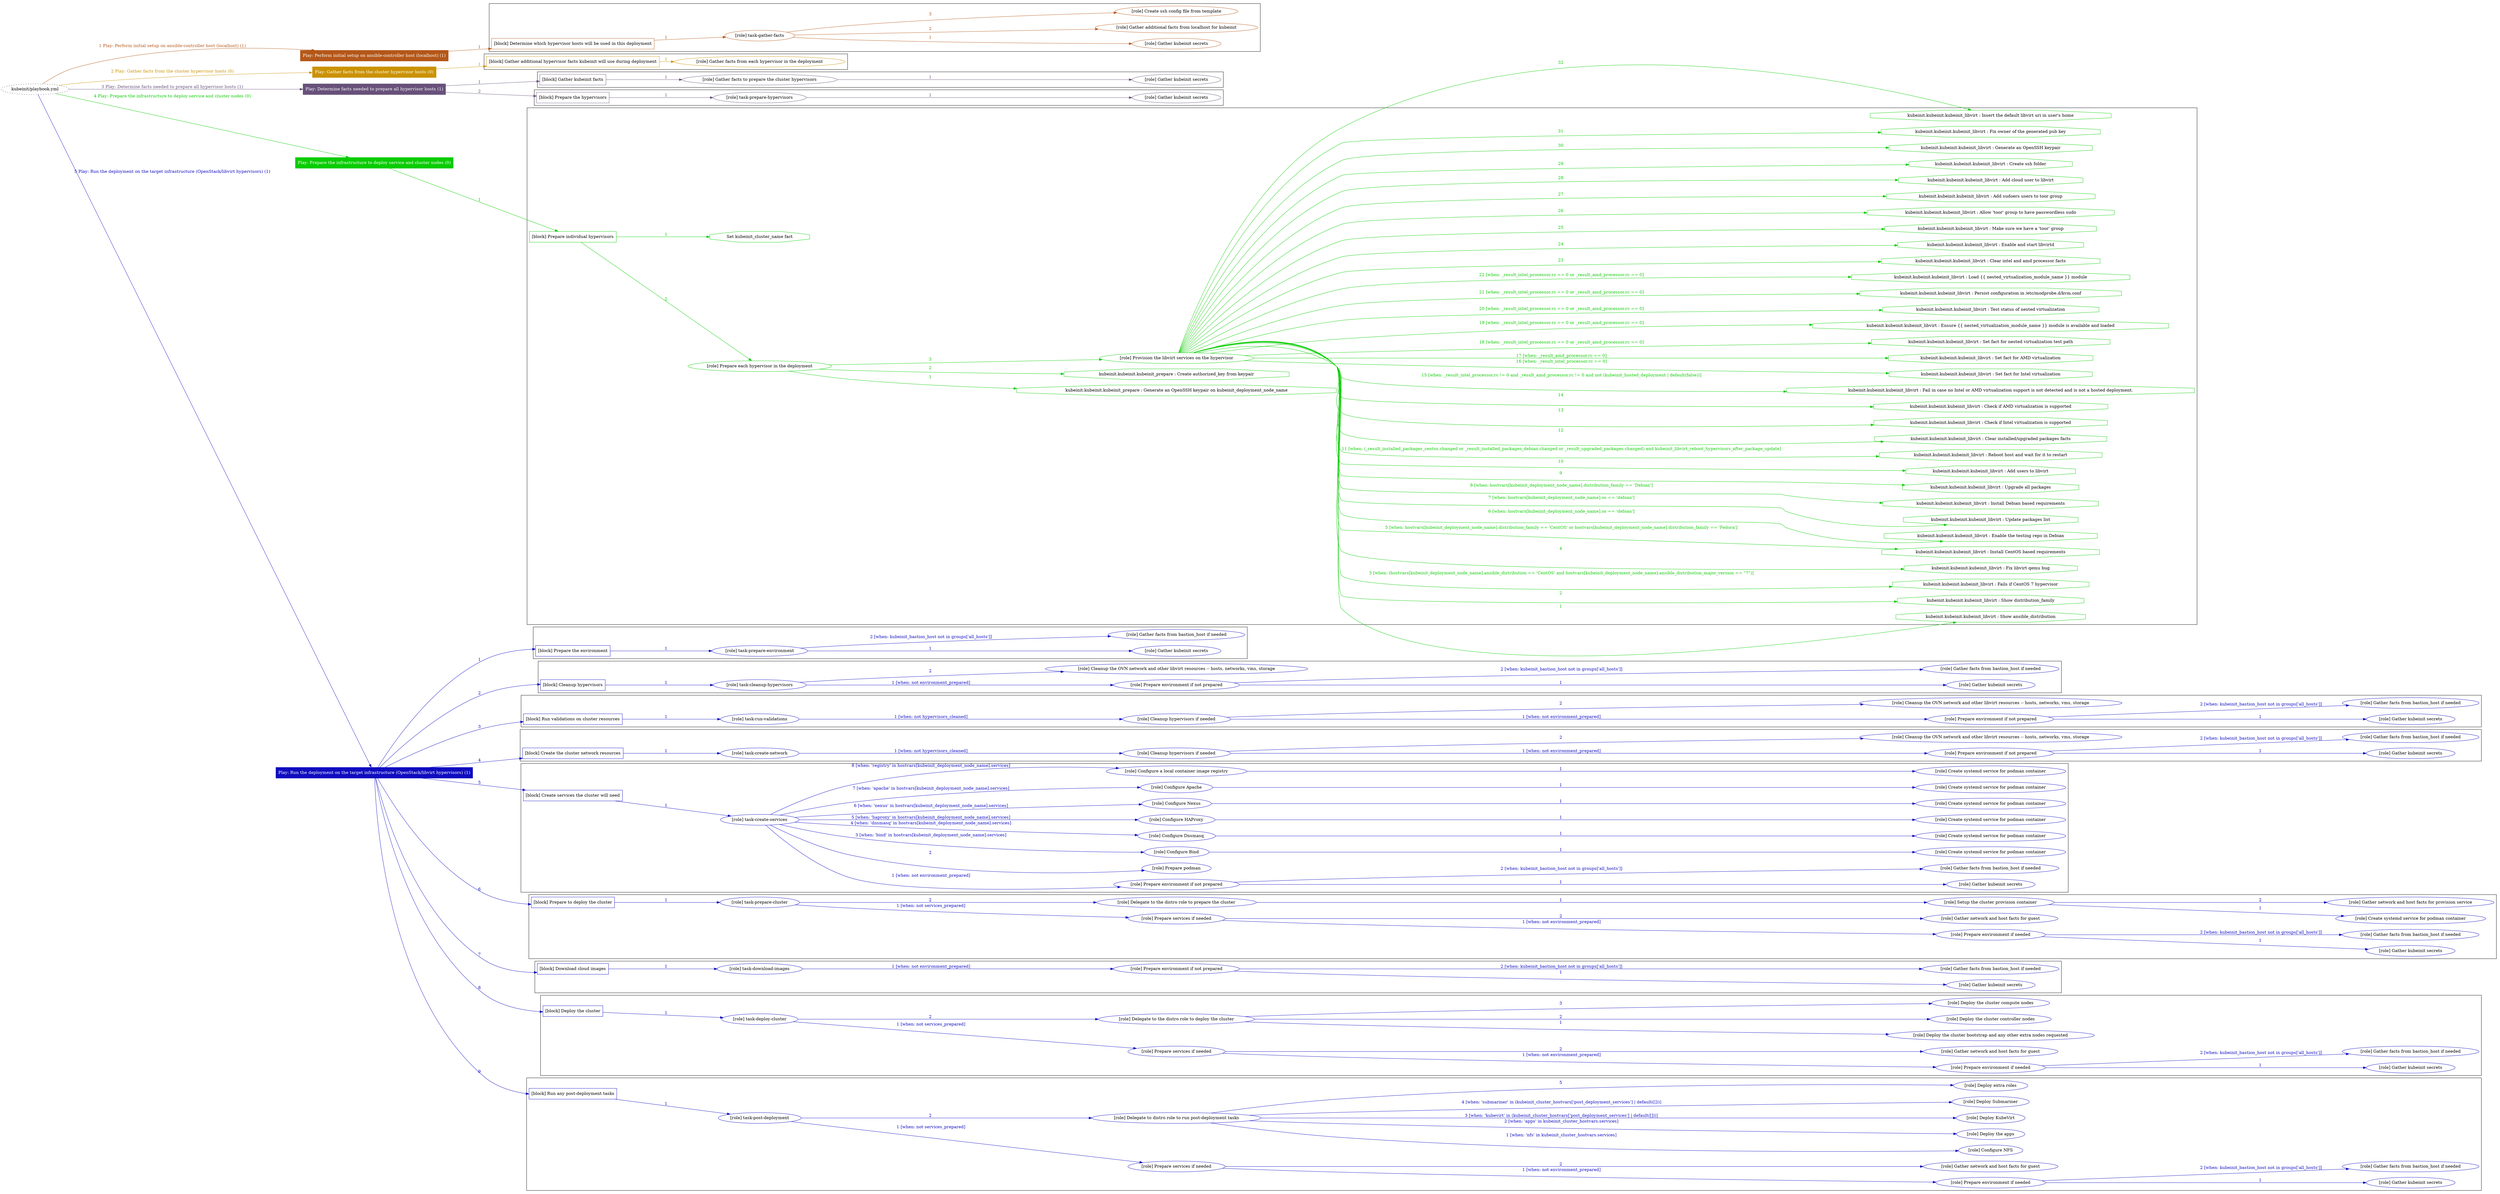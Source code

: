 digraph {
	graph [concentrate=true ordering=in rankdir=LR ratio=fill]
	edge [esep=5 sep=10]
	"kubeinit/playbook.yml" [URL="/home/runner/work/kubeinit/kubeinit/kubeinit/playbook.yml" id=playbook_41b18468 style=dotted]
	"kubeinit/playbook.yml" -> play_8eb1a478 [label="1 Play: Perform initial setup on ansible-controller host (localhost) (1)" color="#b45718" fontcolor="#b45718" id=edge_play_8eb1a478 labeltooltip="1 Play: Perform initial setup on ansible-controller host (localhost) (1)" tooltip="1 Play: Perform initial setup on ansible-controller host (localhost) (1)"]
	subgraph "Play: Perform initial setup on ansible-controller host (localhost) (1)" {
		play_8eb1a478 [label="Play: Perform initial setup on ansible-controller host (localhost) (1)" URL="/home/runner/work/kubeinit/kubeinit/kubeinit/playbook.yml" color="#b45718" fontcolor="#ffffff" id=play_8eb1a478 shape=box style=filled tooltip=localhost]
		play_8eb1a478 -> block_db685ead [label=1 color="#b45718" fontcolor="#b45718" id=edge_block_db685ead labeltooltip=1 tooltip=1]
		subgraph cluster_block_db685ead {
			block_db685ead [label="[block] Determine which hypervisor hosts will be used in this deployment" URL="/home/runner/work/kubeinit/kubeinit/kubeinit/playbook.yml" color="#b45718" id=block_db685ead labeltooltip="Determine which hypervisor hosts will be used in this deployment" shape=box tooltip="Determine which hypervisor hosts will be used in this deployment"]
			block_db685ead -> role_804cba4c [label="1 " color="#b45718" fontcolor="#b45718" id=edge_role_804cba4c labeltooltip="1 " tooltip="1 "]
			subgraph "task-gather-facts" {
				role_804cba4c [label="[role] task-gather-facts" URL="/home/runner/work/kubeinit/kubeinit/kubeinit/playbook.yml" color="#b45718" id=role_804cba4c tooltip="task-gather-facts"]
				role_804cba4c -> role_03862a2d [label="1 " color="#b45718" fontcolor="#b45718" id=edge_role_03862a2d labeltooltip="1 " tooltip="1 "]
				subgraph "Gather kubeinit secrets" {
					role_03862a2d [label="[role] Gather kubeinit secrets" URL="/home/runner/.ansible/collections/ansible_collections/kubeinit/kubeinit/roles/kubeinit_prepare/tasks/build_hypervisors_group.yml" color="#b45718" id=role_03862a2d tooltip="Gather kubeinit secrets"]
				}
				role_804cba4c -> role_fa98c03d [label="2 " color="#b45718" fontcolor="#b45718" id=edge_role_fa98c03d labeltooltip="2 " tooltip="2 "]
				subgraph "Gather additional facts from localhost for kubeinit" {
					role_fa98c03d [label="[role] Gather additional facts from localhost for kubeinit" URL="/home/runner/.ansible/collections/ansible_collections/kubeinit/kubeinit/roles/kubeinit_prepare/tasks/build_hypervisors_group.yml" color="#b45718" id=role_fa98c03d tooltip="Gather additional facts from localhost for kubeinit"]
				}
				role_804cba4c -> role_ea42cd71 [label="3 " color="#b45718" fontcolor="#b45718" id=edge_role_ea42cd71 labeltooltip="3 " tooltip="3 "]
				subgraph "Create ssh config file from template" {
					role_ea42cd71 [label="[role] Create ssh config file from template" URL="/home/runner/.ansible/collections/ansible_collections/kubeinit/kubeinit/roles/kubeinit_prepare/tasks/build_hypervisors_group.yml" color="#b45718" id=role_ea42cd71 tooltip="Create ssh config file from template"]
				}
			}
		}
	}
	"kubeinit/playbook.yml" -> play_4445d4b9 [label="2 Play: Gather facts from the cluster hypervisor hosts (0)" color="#ca9202" fontcolor="#ca9202" id=edge_play_4445d4b9 labeltooltip="2 Play: Gather facts from the cluster hypervisor hosts (0)" tooltip="2 Play: Gather facts from the cluster hypervisor hosts (0)"]
	subgraph "Play: Gather facts from the cluster hypervisor hosts (0)" {
		play_4445d4b9 [label="Play: Gather facts from the cluster hypervisor hosts (0)" URL="/home/runner/work/kubeinit/kubeinit/kubeinit/playbook.yml" color="#ca9202" fontcolor="#ffffff" id=play_4445d4b9 shape=box style=filled tooltip="Play: Gather facts from the cluster hypervisor hosts (0)"]
		play_4445d4b9 -> block_96f673e7 [label=1 color="#ca9202" fontcolor="#ca9202" id=edge_block_96f673e7 labeltooltip=1 tooltip=1]
		subgraph cluster_block_96f673e7 {
			block_96f673e7 [label="[block] Gather additional hypervisor facts kubeinit will use during deployment" URL="/home/runner/work/kubeinit/kubeinit/kubeinit/playbook.yml" color="#ca9202" id=block_96f673e7 labeltooltip="Gather additional hypervisor facts kubeinit will use during deployment" shape=box tooltip="Gather additional hypervisor facts kubeinit will use during deployment"]
			block_96f673e7 -> role_fb464fa1 [label="1 " color="#ca9202" fontcolor="#ca9202" id=edge_role_fb464fa1 labeltooltip="1 " tooltip="1 "]
			subgraph "Gather facts from each hypervisor in the deployment" {
				role_fb464fa1 [label="[role] Gather facts from each hypervisor in the deployment" URL="/home/runner/work/kubeinit/kubeinit/kubeinit/playbook.yml" color="#ca9202" id=role_fb464fa1 tooltip="Gather facts from each hypervisor in the deployment"]
			}
		}
	}
	"kubeinit/playbook.yml" -> play_d51ee08e [label="3 Play: Determine facts needed to prepare all hypervisor hosts (1)" color="#67517b" fontcolor="#67517b" id=edge_play_d51ee08e labeltooltip="3 Play: Determine facts needed to prepare all hypervisor hosts (1)" tooltip="3 Play: Determine facts needed to prepare all hypervisor hosts (1)"]
	subgraph "Play: Determine facts needed to prepare all hypervisor hosts (1)" {
		play_d51ee08e [label="Play: Determine facts needed to prepare all hypervisor hosts (1)" URL="/home/runner/work/kubeinit/kubeinit/kubeinit/playbook.yml" color="#67517b" fontcolor="#ffffff" id=play_d51ee08e shape=box style=filled tooltip=localhost]
		play_d51ee08e -> block_7f29d810 [label=1 color="#67517b" fontcolor="#67517b" id=edge_block_7f29d810 labeltooltip=1 tooltip=1]
		subgraph cluster_block_7f29d810 {
			block_7f29d810 [label="[block] Gather kubeinit facts" URL="/home/runner/work/kubeinit/kubeinit/kubeinit/playbook.yml" color="#67517b" id=block_7f29d810 labeltooltip="Gather kubeinit facts" shape=box tooltip="Gather kubeinit facts"]
			block_7f29d810 -> role_87f73865 [label="1 " color="#67517b" fontcolor="#67517b" id=edge_role_87f73865 labeltooltip="1 " tooltip="1 "]
			subgraph "Gather facts to prepare the cluster hypervisors" {
				role_87f73865 [label="[role] Gather facts to prepare the cluster hypervisors" URL="/home/runner/work/kubeinit/kubeinit/kubeinit/playbook.yml" color="#67517b" id=role_87f73865 tooltip="Gather facts to prepare the cluster hypervisors"]
				role_87f73865 -> role_16bc9517 [label="1 " color="#67517b" fontcolor="#67517b" id=edge_role_16bc9517 labeltooltip="1 " tooltip="1 "]
				subgraph "Gather kubeinit secrets" {
					role_16bc9517 [label="[role] Gather kubeinit secrets" URL="/home/runner/.ansible/collections/ansible_collections/kubeinit/kubeinit/roles/kubeinit_prepare/tasks/gather_kubeinit_facts.yml" color="#67517b" id=role_16bc9517 tooltip="Gather kubeinit secrets"]
				}
			}
		}
		play_d51ee08e -> block_f9f750c3 [label=2 color="#67517b" fontcolor="#67517b" id=edge_block_f9f750c3 labeltooltip=2 tooltip=2]
		subgraph cluster_block_f9f750c3 {
			block_f9f750c3 [label="[block] Prepare the hypervisors" URL="/home/runner/work/kubeinit/kubeinit/kubeinit/playbook.yml" color="#67517b" id=block_f9f750c3 labeltooltip="Prepare the hypervisors" shape=box tooltip="Prepare the hypervisors"]
			block_f9f750c3 -> role_f517b07c [label="1 " color="#67517b" fontcolor="#67517b" id=edge_role_f517b07c labeltooltip="1 " tooltip="1 "]
			subgraph "task-prepare-hypervisors" {
				role_f517b07c [label="[role] task-prepare-hypervisors" URL="/home/runner/work/kubeinit/kubeinit/kubeinit/playbook.yml" color="#67517b" id=role_f517b07c tooltip="task-prepare-hypervisors"]
				role_f517b07c -> role_061f8497 [label="1 " color="#67517b" fontcolor="#67517b" id=edge_role_061f8497 labeltooltip="1 " tooltip="1 "]
				subgraph "Gather kubeinit secrets" {
					role_061f8497 [label="[role] Gather kubeinit secrets" URL="/home/runner/.ansible/collections/ansible_collections/kubeinit/kubeinit/roles/kubeinit_prepare/tasks/gather_kubeinit_facts.yml" color="#67517b" id=role_061f8497 tooltip="Gather kubeinit secrets"]
				}
			}
		}
	}
	"kubeinit/playbook.yml" -> play_888769be [label="4 Play: Prepare the infrastructure to deploy service and cluster nodes (0)" color="#08cc00" fontcolor="#08cc00" id=edge_play_888769be labeltooltip="4 Play: Prepare the infrastructure to deploy service and cluster nodes (0)" tooltip="4 Play: Prepare the infrastructure to deploy service and cluster nodes (0)"]
	subgraph "Play: Prepare the infrastructure to deploy service and cluster nodes (0)" {
		play_888769be [label="Play: Prepare the infrastructure to deploy service and cluster nodes (0)" URL="/home/runner/work/kubeinit/kubeinit/kubeinit/playbook.yml" color="#08cc00" fontcolor="#ffffff" id=play_888769be shape=box style=filled tooltip="Play: Prepare the infrastructure to deploy service and cluster nodes (0)"]
		play_888769be -> block_b82f303b [label=1 color="#08cc00" fontcolor="#08cc00" id=edge_block_b82f303b labeltooltip=1 tooltip=1]
		subgraph cluster_block_b82f303b {
			block_b82f303b [label="[block] Prepare individual hypervisors" URL="/home/runner/work/kubeinit/kubeinit/kubeinit/playbook.yml" color="#08cc00" id=block_b82f303b labeltooltip="Prepare individual hypervisors" shape=box tooltip="Prepare individual hypervisors"]
			block_b82f303b -> role_59a3d890 [label="2 " color="#08cc00" fontcolor="#08cc00" id=edge_role_59a3d890 labeltooltip="2 " tooltip="2 "]
			subgraph "Prepare each hypervisor in the deployment" {
				role_59a3d890 [label="[role] Prepare each hypervisor in the deployment" URL="/home/runner/work/kubeinit/kubeinit/kubeinit/playbook.yml" color="#08cc00" id=role_59a3d890 tooltip="Prepare each hypervisor in the deployment"]
				task_f8cddb1a [label="kubeinit.kubeinit.kubeinit_prepare : Generate an OpenSSH keypair on kubeinit_deployment_node_name" URL="/home/runner/.ansible/collections/ansible_collections/kubeinit/kubeinit/roles/kubeinit_prepare/tasks/prepare_hypervisor.yml" color="#08cc00" id=task_f8cddb1a shape=octagon tooltip="kubeinit.kubeinit.kubeinit_prepare : Generate an OpenSSH keypair on kubeinit_deployment_node_name"]
				role_59a3d890 -> task_f8cddb1a [label="1 " color="#08cc00" fontcolor="#08cc00" id=edge_task_f8cddb1a labeltooltip="1 " tooltip="1 "]
				task_011dead3 [label="kubeinit.kubeinit.kubeinit_prepare : Create authorized_key from keypair" URL="/home/runner/.ansible/collections/ansible_collections/kubeinit/kubeinit/roles/kubeinit_prepare/tasks/prepare_hypervisor.yml" color="#08cc00" id=task_011dead3 shape=octagon tooltip="kubeinit.kubeinit.kubeinit_prepare : Create authorized_key from keypair"]
				role_59a3d890 -> task_011dead3 [label="2 " color="#08cc00" fontcolor="#08cc00" id=edge_task_011dead3 labeltooltip="2 " tooltip="2 "]
				role_59a3d890 -> role_c2ece664 [label="3 " color="#08cc00" fontcolor="#08cc00" id=edge_role_c2ece664 labeltooltip="3 " tooltip="3 "]
				subgraph "Provision the libvirt services on the hypervisor" {
					role_c2ece664 [label="[role] Provision the libvirt services on the hypervisor" URL="/home/runner/.ansible/collections/ansible_collections/kubeinit/kubeinit/roles/kubeinit_prepare/tasks/prepare_hypervisor.yml" color="#08cc00" id=role_c2ece664 tooltip="Provision the libvirt services on the hypervisor"]
					task_e04441c3 [label="kubeinit.kubeinit.kubeinit_libvirt : Show ansible_distribution" URL="/home/runner/.ansible/collections/ansible_collections/kubeinit/kubeinit/roles/kubeinit_libvirt/tasks/main.yml" color="#08cc00" id=task_e04441c3 shape=octagon tooltip="kubeinit.kubeinit.kubeinit_libvirt : Show ansible_distribution"]
					role_c2ece664 -> task_e04441c3 [label="1 " color="#08cc00" fontcolor="#08cc00" id=edge_task_e04441c3 labeltooltip="1 " tooltip="1 "]
					task_494c8a08 [label="kubeinit.kubeinit.kubeinit_libvirt : Show distribution_family" URL="/home/runner/.ansible/collections/ansible_collections/kubeinit/kubeinit/roles/kubeinit_libvirt/tasks/main.yml" color="#08cc00" id=task_494c8a08 shape=octagon tooltip="kubeinit.kubeinit.kubeinit_libvirt : Show distribution_family"]
					role_c2ece664 -> task_494c8a08 [label="2 " color="#08cc00" fontcolor="#08cc00" id=edge_task_494c8a08 labeltooltip="2 " tooltip="2 "]
					task_8ee627f4 [label="kubeinit.kubeinit.kubeinit_libvirt : Fails if CentOS 7 hypervisor" URL="/home/runner/.ansible/collections/ansible_collections/kubeinit/kubeinit/roles/kubeinit_libvirt/tasks/main.yml" color="#08cc00" id=task_8ee627f4 shape=octagon tooltip="kubeinit.kubeinit.kubeinit_libvirt : Fails if CentOS 7 hypervisor"]
					role_c2ece664 -> task_8ee627f4 [label="3 [when: (hostvars[kubeinit_deployment_node_name].ansible_distribution == 'CentOS' and hostvars[kubeinit_deployment_node_name].ansible_distribution_major_version == \"7\")]" color="#08cc00" fontcolor="#08cc00" id=edge_task_8ee627f4 labeltooltip="3 [when: (hostvars[kubeinit_deployment_node_name].ansible_distribution == 'CentOS' and hostvars[kubeinit_deployment_node_name].ansible_distribution_major_version == \"7\")]" tooltip="3 [when: (hostvars[kubeinit_deployment_node_name].ansible_distribution == 'CentOS' and hostvars[kubeinit_deployment_node_name].ansible_distribution_major_version == \"7\")]"]
					task_b2d72587 [label="kubeinit.kubeinit.kubeinit_libvirt : Fix libvirt qemu bug" URL="/home/runner/.ansible/collections/ansible_collections/kubeinit/kubeinit/roles/kubeinit_libvirt/tasks/main.yml" color="#08cc00" id=task_b2d72587 shape=octagon tooltip="kubeinit.kubeinit.kubeinit_libvirt : Fix libvirt qemu bug"]
					role_c2ece664 -> task_b2d72587 [label="4 " color="#08cc00" fontcolor="#08cc00" id=edge_task_b2d72587 labeltooltip="4 " tooltip="4 "]
					task_f61862cc [label="kubeinit.kubeinit.kubeinit_libvirt : Install CentOS based requirements" URL="/home/runner/.ansible/collections/ansible_collections/kubeinit/kubeinit/roles/kubeinit_libvirt/tasks/main.yml" color="#08cc00" id=task_f61862cc shape=octagon tooltip="kubeinit.kubeinit.kubeinit_libvirt : Install CentOS based requirements"]
					role_c2ece664 -> task_f61862cc [label="5 [when: hostvars[kubeinit_deployment_node_name].distribution_family == 'CentOS' or hostvars[kubeinit_deployment_node_name].distribution_family == 'Fedora']" color="#08cc00" fontcolor="#08cc00" id=edge_task_f61862cc labeltooltip="5 [when: hostvars[kubeinit_deployment_node_name].distribution_family == 'CentOS' or hostvars[kubeinit_deployment_node_name].distribution_family == 'Fedora']" tooltip="5 [when: hostvars[kubeinit_deployment_node_name].distribution_family == 'CentOS' or hostvars[kubeinit_deployment_node_name].distribution_family == 'Fedora']"]
					task_14450e8f [label="kubeinit.kubeinit.kubeinit_libvirt : Enable the testing repo in Debian" URL="/home/runner/.ansible/collections/ansible_collections/kubeinit/kubeinit/roles/kubeinit_libvirt/tasks/main.yml" color="#08cc00" id=task_14450e8f shape=octagon tooltip="kubeinit.kubeinit.kubeinit_libvirt : Enable the testing repo in Debian"]
					role_c2ece664 -> task_14450e8f [label="6 [when: hostvars[kubeinit_deployment_node_name].os == 'debian']" color="#08cc00" fontcolor="#08cc00" id=edge_task_14450e8f labeltooltip="6 [when: hostvars[kubeinit_deployment_node_name].os == 'debian']" tooltip="6 [when: hostvars[kubeinit_deployment_node_name].os == 'debian']"]
					task_1d6c8098 [label="kubeinit.kubeinit.kubeinit_libvirt : Update packages list" URL="/home/runner/.ansible/collections/ansible_collections/kubeinit/kubeinit/roles/kubeinit_libvirt/tasks/main.yml" color="#08cc00" id=task_1d6c8098 shape=octagon tooltip="kubeinit.kubeinit.kubeinit_libvirt : Update packages list"]
					role_c2ece664 -> task_1d6c8098 [label="7 [when: hostvars[kubeinit_deployment_node_name].os == 'debian']" color="#08cc00" fontcolor="#08cc00" id=edge_task_1d6c8098 labeltooltip="7 [when: hostvars[kubeinit_deployment_node_name].os == 'debian']" tooltip="7 [when: hostvars[kubeinit_deployment_node_name].os == 'debian']"]
					task_81695a38 [label="kubeinit.kubeinit.kubeinit_libvirt : Install Debian based requirements" URL="/home/runner/.ansible/collections/ansible_collections/kubeinit/kubeinit/roles/kubeinit_libvirt/tasks/main.yml" color="#08cc00" id=task_81695a38 shape=octagon tooltip="kubeinit.kubeinit.kubeinit_libvirt : Install Debian based requirements"]
					role_c2ece664 -> task_81695a38 [label="8 [when: hostvars[kubeinit_deployment_node_name].distribution_family == 'Debian']" color="#08cc00" fontcolor="#08cc00" id=edge_task_81695a38 labeltooltip="8 [when: hostvars[kubeinit_deployment_node_name].distribution_family == 'Debian']" tooltip="8 [when: hostvars[kubeinit_deployment_node_name].distribution_family == 'Debian']"]
					task_f4dc6327 [label="kubeinit.kubeinit.kubeinit_libvirt : Upgrade all packages" URL="/home/runner/.ansible/collections/ansible_collections/kubeinit/kubeinit/roles/kubeinit_libvirt/tasks/main.yml" color="#08cc00" id=task_f4dc6327 shape=octagon tooltip="kubeinit.kubeinit.kubeinit_libvirt : Upgrade all packages"]
					role_c2ece664 -> task_f4dc6327 [label="9 " color="#08cc00" fontcolor="#08cc00" id=edge_task_f4dc6327 labeltooltip="9 " tooltip="9 "]
					task_09380276 [label="kubeinit.kubeinit.kubeinit_libvirt : Add users to libvirt" URL="/home/runner/.ansible/collections/ansible_collections/kubeinit/kubeinit/roles/kubeinit_libvirt/tasks/main.yml" color="#08cc00" id=task_09380276 shape=octagon tooltip="kubeinit.kubeinit.kubeinit_libvirt : Add users to libvirt"]
					role_c2ece664 -> task_09380276 [label="10 " color="#08cc00" fontcolor="#08cc00" id=edge_task_09380276 labeltooltip="10 " tooltip="10 "]
					task_bbdaa5d1 [label="kubeinit.kubeinit.kubeinit_libvirt : Reboot host and wait for it to restart" URL="/home/runner/.ansible/collections/ansible_collections/kubeinit/kubeinit/roles/kubeinit_libvirt/tasks/main.yml" color="#08cc00" id=task_bbdaa5d1 shape=octagon tooltip="kubeinit.kubeinit.kubeinit_libvirt : Reboot host and wait for it to restart"]
					role_c2ece664 -> task_bbdaa5d1 [label="11 [when: (_result_installed_packages_centos.changed or _result_installed_packages_debian.changed or _result_upgraded_packages.changed) and kubeinit_libvirt_reboot_hypervisors_after_package_update]" color="#08cc00" fontcolor="#08cc00" id=edge_task_bbdaa5d1 labeltooltip="11 [when: (_result_installed_packages_centos.changed or _result_installed_packages_debian.changed or _result_upgraded_packages.changed) and kubeinit_libvirt_reboot_hypervisors_after_package_update]" tooltip="11 [when: (_result_installed_packages_centos.changed or _result_installed_packages_debian.changed or _result_upgraded_packages.changed) and kubeinit_libvirt_reboot_hypervisors_after_package_update]"]
					task_35dccaa1 [label="kubeinit.kubeinit.kubeinit_libvirt : Clear installed/upgraded packages facts" URL="/home/runner/.ansible/collections/ansible_collections/kubeinit/kubeinit/roles/kubeinit_libvirt/tasks/main.yml" color="#08cc00" id=task_35dccaa1 shape=octagon tooltip="kubeinit.kubeinit.kubeinit_libvirt : Clear installed/upgraded packages facts"]
					role_c2ece664 -> task_35dccaa1 [label="12 " color="#08cc00" fontcolor="#08cc00" id=edge_task_35dccaa1 labeltooltip="12 " tooltip="12 "]
					task_584a7aba [label="kubeinit.kubeinit.kubeinit_libvirt : Check if Intel virtualization is supported" URL="/home/runner/.ansible/collections/ansible_collections/kubeinit/kubeinit/roles/kubeinit_libvirt/tasks/main.yml" color="#08cc00" id=task_584a7aba shape=octagon tooltip="kubeinit.kubeinit.kubeinit_libvirt : Check if Intel virtualization is supported"]
					role_c2ece664 -> task_584a7aba [label="13 " color="#08cc00" fontcolor="#08cc00" id=edge_task_584a7aba labeltooltip="13 " tooltip="13 "]
					task_eb9ff754 [label="kubeinit.kubeinit.kubeinit_libvirt : Check if AMD virtualization is supported" URL="/home/runner/.ansible/collections/ansible_collections/kubeinit/kubeinit/roles/kubeinit_libvirt/tasks/main.yml" color="#08cc00" id=task_eb9ff754 shape=octagon tooltip="kubeinit.kubeinit.kubeinit_libvirt : Check if AMD virtualization is supported"]
					role_c2ece664 -> task_eb9ff754 [label="14 " color="#08cc00" fontcolor="#08cc00" id=edge_task_eb9ff754 labeltooltip="14 " tooltip="14 "]
					task_b41b89a1 [label="kubeinit.kubeinit.kubeinit_libvirt : Fail in case no Intel or AMD virtualization support is not detected and is not a hosted deployment." URL="/home/runner/.ansible/collections/ansible_collections/kubeinit/kubeinit/roles/kubeinit_libvirt/tasks/main.yml" color="#08cc00" id=task_b41b89a1 shape=octagon tooltip="kubeinit.kubeinit.kubeinit_libvirt : Fail in case no Intel or AMD virtualization support is not detected and is not a hosted deployment."]
					role_c2ece664 -> task_b41b89a1 [label="15 [when: _result_intel_processor.rc != 0 and _result_amd_processor.rc != 0 and not (kubeinit_hosted_deployment | default(false))]" color="#08cc00" fontcolor="#08cc00" id=edge_task_b41b89a1 labeltooltip="15 [when: _result_intel_processor.rc != 0 and _result_amd_processor.rc != 0 and not (kubeinit_hosted_deployment | default(false))]" tooltip="15 [when: _result_intel_processor.rc != 0 and _result_amd_processor.rc != 0 and not (kubeinit_hosted_deployment | default(false))]"]
					task_1b36cb7b [label="kubeinit.kubeinit.kubeinit_libvirt : Set fact for Intel virtualization" URL="/home/runner/.ansible/collections/ansible_collections/kubeinit/kubeinit/roles/kubeinit_libvirt/tasks/main.yml" color="#08cc00" id=task_1b36cb7b shape=octagon tooltip="kubeinit.kubeinit.kubeinit_libvirt : Set fact for Intel virtualization"]
					role_c2ece664 -> task_1b36cb7b [label="16 [when: _result_intel_processor.rc == 0]" color="#08cc00" fontcolor="#08cc00" id=edge_task_1b36cb7b labeltooltip="16 [when: _result_intel_processor.rc == 0]" tooltip="16 [when: _result_intel_processor.rc == 0]"]
					task_92c8d700 [label="kubeinit.kubeinit.kubeinit_libvirt : Set fact for AMD virtualization" URL="/home/runner/.ansible/collections/ansible_collections/kubeinit/kubeinit/roles/kubeinit_libvirt/tasks/main.yml" color="#08cc00" id=task_92c8d700 shape=octagon tooltip="kubeinit.kubeinit.kubeinit_libvirt : Set fact for AMD virtualization"]
					role_c2ece664 -> task_92c8d700 [label="17 [when: _result_amd_processor.rc == 0]" color="#08cc00" fontcolor="#08cc00" id=edge_task_92c8d700 labeltooltip="17 [when: _result_amd_processor.rc == 0]" tooltip="17 [when: _result_amd_processor.rc == 0]"]
					task_cd169c42 [label="kubeinit.kubeinit.kubeinit_libvirt : Set fact for nested virtualization test path" URL="/home/runner/.ansible/collections/ansible_collections/kubeinit/kubeinit/roles/kubeinit_libvirt/tasks/main.yml" color="#08cc00" id=task_cd169c42 shape=octagon tooltip="kubeinit.kubeinit.kubeinit_libvirt : Set fact for nested virtualization test path"]
					role_c2ece664 -> task_cd169c42 [label="18 [when: _result_intel_processor.rc == 0 or _result_amd_processor.rc == 0]" color="#08cc00" fontcolor="#08cc00" id=edge_task_cd169c42 labeltooltip="18 [when: _result_intel_processor.rc == 0 or _result_amd_processor.rc == 0]" tooltip="18 [when: _result_intel_processor.rc == 0 or _result_amd_processor.rc == 0]"]
					task_bbf52e10 [label="kubeinit.kubeinit.kubeinit_libvirt : Ensure {{ nested_virtualization_module_name }} module is available and loaded" URL="/home/runner/.ansible/collections/ansible_collections/kubeinit/kubeinit/roles/kubeinit_libvirt/tasks/main.yml" color="#08cc00" id=task_bbf52e10 shape=octagon tooltip="kubeinit.kubeinit.kubeinit_libvirt : Ensure {{ nested_virtualization_module_name }} module is available and loaded"]
					role_c2ece664 -> task_bbf52e10 [label="19 [when: _result_intel_processor.rc == 0 or _result_amd_processor.rc == 0]" color="#08cc00" fontcolor="#08cc00" id=edge_task_bbf52e10 labeltooltip="19 [when: _result_intel_processor.rc == 0 or _result_amd_processor.rc == 0]" tooltip="19 [when: _result_intel_processor.rc == 0 or _result_amd_processor.rc == 0]"]
					task_82724c8d [label="kubeinit.kubeinit.kubeinit_libvirt : Test status of nested virtualization" URL="/home/runner/.ansible/collections/ansible_collections/kubeinit/kubeinit/roles/kubeinit_libvirt/tasks/main.yml" color="#08cc00" id=task_82724c8d shape=octagon tooltip="kubeinit.kubeinit.kubeinit_libvirt : Test status of nested virtualization"]
					role_c2ece664 -> task_82724c8d [label="20 [when: _result_intel_processor.rc == 0 or _result_amd_processor.rc == 0]" color="#08cc00" fontcolor="#08cc00" id=edge_task_82724c8d labeltooltip="20 [when: _result_intel_processor.rc == 0 or _result_amd_processor.rc == 0]" tooltip="20 [when: _result_intel_processor.rc == 0 or _result_amd_processor.rc == 0]"]
					task_fa247165 [label="kubeinit.kubeinit.kubeinit_libvirt : Persist configuration in /etc/modprobe.d/kvm.conf" URL="/home/runner/.ansible/collections/ansible_collections/kubeinit/kubeinit/roles/kubeinit_libvirt/tasks/main.yml" color="#08cc00" id=task_fa247165 shape=octagon tooltip="kubeinit.kubeinit.kubeinit_libvirt : Persist configuration in /etc/modprobe.d/kvm.conf"]
					role_c2ece664 -> task_fa247165 [label="21 [when: _result_intel_processor.rc == 0 or _result_amd_processor.rc == 0]" color="#08cc00" fontcolor="#08cc00" id=edge_task_fa247165 labeltooltip="21 [when: _result_intel_processor.rc == 0 or _result_amd_processor.rc == 0]" tooltip="21 [when: _result_intel_processor.rc == 0 or _result_amd_processor.rc == 0]"]
					task_893ba243 [label="kubeinit.kubeinit.kubeinit_libvirt : Load {{ nested_virtualization_module_name }} module" URL="/home/runner/.ansible/collections/ansible_collections/kubeinit/kubeinit/roles/kubeinit_libvirt/tasks/main.yml" color="#08cc00" id=task_893ba243 shape=octagon tooltip="kubeinit.kubeinit.kubeinit_libvirt : Load {{ nested_virtualization_module_name }} module"]
					role_c2ece664 -> task_893ba243 [label="22 [when: _result_intel_processor.rc == 0 or _result_amd_processor.rc == 0]" color="#08cc00" fontcolor="#08cc00" id=edge_task_893ba243 labeltooltip="22 [when: _result_intel_processor.rc == 0 or _result_amd_processor.rc == 0]" tooltip="22 [when: _result_intel_processor.rc == 0 or _result_amd_processor.rc == 0]"]
					task_e08730c8 [label="kubeinit.kubeinit.kubeinit_libvirt : Clear intel and amd processor facts" URL="/home/runner/.ansible/collections/ansible_collections/kubeinit/kubeinit/roles/kubeinit_libvirt/tasks/main.yml" color="#08cc00" id=task_e08730c8 shape=octagon tooltip="kubeinit.kubeinit.kubeinit_libvirt : Clear intel and amd processor facts"]
					role_c2ece664 -> task_e08730c8 [label="23 " color="#08cc00" fontcolor="#08cc00" id=edge_task_e08730c8 labeltooltip="23 " tooltip="23 "]
					task_dda3d3d5 [label="kubeinit.kubeinit.kubeinit_libvirt : Enable and start libvirtd" URL="/home/runner/.ansible/collections/ansible_collections/kubeinit/kubeinit/roles/kubeinit_libvirt/tasks/main.yml" color="#08cc00" id=task_dda3d3d5 shape=octagon tooltip="kubeinit.kubeinit.kubeinit_libvirt : Enable and start libvirtd"]
					role_c2ece664 -> task_dda3d3d5 [label="24 " color="#08cc00" fontcolor="#08cc00" id=edge_task_dda3d3d5 labeltooltip="24 " tooltip="24 "]
					task_94534e52 [label="kubeinit.kubeinit.kubeinit_libvirt : Make sure we have a 'toor' group" URL="/home/runner/.ansible/collections/ansible_collections/kubeinit/kubeinit/roles/kubeinit_libvirt/tasks/60_create_cloud_user.yml" color="#08cc00" id=task_94534e52 shape=octagon tooltip="kubeinit.kubeinit.kubeinit_libvirt : Make sure we have a 'toor' group"]
					role_c2ece664 -> task_94534e52 [label="25 " color="#08cc00" fontcolor="#08cc00" id=edge_task_94534e52 labeltooltip="25 " tooltip="25 "]
					task_216f44db [label="kubeinit.kubeinit.kubeinit_libvirt : Allow 'toor' group to have passwordless sudo" URL="/home/runner/.ansible/collections/ansible_collections/kubeinit/kubeinit/roles/kubeinit_libvirt/tasks/60_create_cloud_user.yml" color="#08cc00" id=task_216f44db shape=octagon tooltip="kubeinit.kubeinit.kubeinit_libvirt : Allow 'toor' group to have passwordless sudo"]
					role_c2ece664 -> task_216f44db [label="26 " color="#08cc00" fontcolor="#08cc00" id=edge_task_216f44db labeltooltip="26 " tooltip="26 "]
					task_18c7c65a [label="kubeinit.kubeinit.kubeinit_libvirt : Add sudoers users to toor group" URL="/home/runner/.ansible/collections/ansible_collections/kubeinit/kubeinit/roles/kubeinit_libvirt/tasks/60_create_cloud_user.yml" color="#08cc00" id=task_18c7c65a shape=octagon tooltip="kubeinit.kubeinit.kubeinit_libvirt : Add sudoers users to toor group"]
					role_c2ece664 -> task_18c7c65a [label="27 " color="#08cc00" fontcolor="#08cc00" id=edge_task_18c7c65a labeltooltip="27 " tooltip="27 "]
					task_09fb51bd [label="kubeinit.kubeinit.kubeinit_libvirt : Add cloud user to libvirt" URL="/home/runner/.ansible/collections/ansible_collections/kubeinit/kubeinit/roles/kubeinit_libvirt/tasks/60_create_cloud_user.yml" color="#08cc00" id=task_09fb51bd shape=octagon tooltip="kubeinit.kubeinit.kubeinit_libvirt : Add cloud user to libvirt"]
					role_c2ece664 -> task_09fb51bd [label="28 " color="#08cc00" fontcolor="#08cc00" id=edge_task_09fb51bd labeltooltip="28 " tooltip="28 "]
					task_9690729f [label="kubeinit.kubeinit.kubeinit_libvirt : Create ssh folder" URL="/home/runner/.ansible/collections/ansible_collections/kubeinit/kubeinit/roles/kubeinit_libvirt/tasks/60_create_cloud_user.yml" color="#08cc00" id=task_9690729f shape=octagon tooltip="kubeinit.kubeinit.kubeinit_libvirt : Create ssh folder"]
					role_c2ece664 -> task_9690729f [label="29 " color="#08cc00" fontcolor="#08cc00" id=edge_task_9690729f labeltooltip="29 " tooltip="29 "]
					task_c12f2d31 [label="kubeinit.kubeinit.kubeinit_libvirt : Generate an OpenSSH keypair" URL="/home/runner/.ansible/collections/ansible_collections/kubeinit/kubeinit/roles/kubeinit_libvirt/tasks/60_create_cloud_user.yml" color="#08cc00" id=task_c12f2d31 shape=octagon tooltip="kubeinit.kubeinit.kubeinit_libvirt : Generate an OpenSSH keypair"]
					role_c2ece664 -> task_c12f2d31 [label="30 " color="#08cc00" fontcolor="#08cc00" id=edge_task_c12f2d31 labeltooltip="30 " tooltip="30 "]
					task_75d110bc [label="kubeinit.kubeinit.kubeinit_libvirt : Fix owner of the generated pub key" URL="/home/runner/.ansible/collections/ansible_collections/kubeinit/kubeinit/roles/kubeinit_libvirt/tasks/60_create_cloud_user.yml" color="#08cc00" id=task_75d110bc shape=octagon tooltip="kubeinit.kubeinit.kubeinit_libvirt : Fix owner of the generated pub key"]
					role_c2ece664 -> task_75d110bc [label="31 " color="#08cc00" fontcolor="#08cc00" id=edge_task_75d110bc labeltooltip="31 " tooltip="31 "]
					task_1755bbf8 [label="kubeinit.kubeinit.kubeinit_libvirt : Insert the default libvirt uri in user's home" URL="/home/runner/.ansible/collections/ansible_collections/kubeinit/kubeinit/roles/kubeinit_libvirt/tasks/60_create_cloud_user.yml" color="#08cc00" id=task_1755bbf8 shape=octagon tooltip="kubeinit.kubeinit.kubeinit_libvirt : Insert the default libvirt uri in user's home"]
					role_c2ece664 -> task_1755bbf8 [label="32 " color="#08cc00" fontcolor="#08cc00" id=edge_task_1755bbf8 labeltooltip="32 " tooltip="32 "]
				}
			}
			task_877b0649 [label="Set kubeinit_cluster_name fact" URL="/home/runner/work/kubeinit/kubeinit/kubeinit/playbook.yml" color="#08cc00" id=task_877b0649 shape=octagon tooltip="Set kubeinit_cluster_name fact"]
			block_b82f303b -> task_877b0649 [label="1 " color="#08cc00" fontcolor="#08cc00" id=edge_task_877b0649 labeltooltip="1 " tooltip="1 "]
		}
	}
	"kubeinit/playbook.yml" -> play_6b7fac63 [label="5 Play: Run the deployment on the target infrastructure (OpenStack/libvirt hypervisors) (1)" color="#0f0cc0" fontcolor="#0f0cc0" id=edge_play_6b7fac63 labeltooltip="5 Play: Run the deployment on the target infrastructure (OpenStack/libvirt hypervisors) (1)" tooltip="5 Play: Run the deployment on the target infrastructure (OpenStack/libvirt hypervisors) (1)"]
	subgraph "Play: Run the deployment on the target infrastructure (OpenStack/libvirt hypervisors) (1)" {
		play_6b7fac63 [label="Play: Run the deployment on the target infrastructure (OpenStack/libvirt hypervisors) (1)" URL="/home/runner/work/kubeinit/kubeinit/kubeinit/playbook.yml" color="#0f0cc0" fontcolor="#ffffff" id=play_6b7fac63 shape=box style=filled tooltip=localhost]
		play_6b7fac63 -> block_a78d4d7f [label=1 color="#0f0cc0" fontcolor="#0f0cc0" id=edge_block_a78d4d7f labeltooltip=1 tooltip=1]
		subgraph cluster_block_a78d4d7f {
			block_a78d4d7f [label="[block] Prepare the environment" URL="/home/runner/work/kubeinit/kubeinit/kubeinit/playbook.yml" color="#0f0cc0" id=block_a78d4d7f labeltooltip="Prepare the environment" shape=box tooltip="Prepare the environment"]
			block_a78d4d7f -> role_c7515b81 [label="1 " color="#0f0cc0" fontcolor="#0f0cc0" id=edge_role_c7515b81 labeltooltip="1 " tooltip="1 "]
			subgraph "task-prepare-environment" {
				role_c7515b81 [label="[role] task-prepare-environment" URL="/home/runner/work/kubeinit/kubeinit/kubeinit/playbook.yml" color="#0f0cc0" id=role_c7515b81 tooltip="task-prepare-environment"]
				role_c7515b81 -> role_de3d967d [label="1 " color="#0f0cc0" fontcolor="#0f0cc0" id=edge_role_de3d967d labeltooltip="1 " tooltip="1 "]
				subgraph "Gather kubeinit secrets" {
					role_de3d967d [label="[role] Gather kubeinit secrets" URL="/home/runner/.ansible/collections/ansible_collections/kubeinit/kubeinit/roles/kubeinit_prepare/tasks/gather_kubeinit_facts.yml" color="#0f0cc0" id=role_de3d967d tooltip="Gather kubeinit secrets"]
				}
				role_c7515b81 -> role_c1f61208 [label="2 [when: kubeinit_bastion_host not in groups['all_hosts']]" color="#0f0cc0" fontcolor="#0f0cc0" id=edge_role_c1f61208 labeltooltip="2 [when: kubeinit_bastion_host not in groups['all_hosts']]" tooltip="2 [when: kubeinit_bastion_host not in groups['all_hosts']]"]
				subgraph "Gather facts from bastion_host if needed" {
					role_c1f61208 [label="[role] Gather facts from bastion_host if needed" URL="/home/runner/.ansible/collections/ansible_collections/kubeinit/kubeinit/roles/kubeinit_prepare/tasks/main.yml" color="#0f0cc0" id=role_c1f61208 tooltip="Gather facts from bastion_host if needed"]
				}
			}
		}
		play_6b7fac63 -> block_1158be75 [label=2 color="#0f0cc0" fontcolor="#0f0cc0" id=edge_block_1158be75 labeltooltip=2 tooltip=2]
		subgraph cluster_block_1158be75 {
			block_1158be75 [label="[block] Cleanup hypervisors" URL="/home/runner/work/kubeinit/kubeinit/kubeinit/playbook.yml" color="#0f0cc0" id=block_1158be75 labeltooltip="Cleanup hypervisors" shape=box tooltip="Cleanup hypervisors"]
			block_1158be75 -> role_6b078618 [label="1 " color="#0f0cc0" fontcolor="#0f0cc0" id=edge_role_6b078618 labeltooltip="1 " tooltip="1 "]
			subgraph "task-cleanup-hypervisors" {
				role_6b078618 [label="[role] task-cleanup-hypervisors" URL="/home/runner/work/kubeinit/kubeinit/kubeinit/playbook.yml" color="#0f0cc0" id=role_6b078618 tooltip="task-cleanup-hypervisors"]
				role_6b078618 -> role_6ec3c454 [label="1 [when: not environment_prepared]" color="#0f0cc0" fontcolor="#0f0cc0" id=edge_role_6ec3c454 labeltooltip="1 [when: not environment_prepared]" tooltip="1 [when: not environment_prepared]"]
				subgraph "Prepare environment if not prepared" {
					role_6ec3c454 [label="[role] Prepare environment if not prepared" URL="/home/runner/.ansible/collections/ansible_collections/kubeinit/kubeinit/roles/kubeinit_libvirt/tasks/cleanup_hypervisors.yml" color="#0f0cc0" id=role_6ec3c454 tooltip="Prepare environment if not prepared"]
					role_6ec3c454 -> role_d9d04b49 [label="1 " color="#0f0cc0" fontcolor="#0f0cc0" id=edge_role_d9d04b49 labeltooltip="1 " tooltip="1 "]
					subgraph "Gather kubeinit secrets" {
						role_d9d04b49 [label="[role] Gather kubeinit secrets" URL="/home/runner/.ansible/collections/ansible_collections/kubeinit/kubeinit/roles/kubeinit_prepare/tasks/gather_kubeinit_facts.yml" color="#0f0cc0" id=role_d9d04b49 tooltip="Gather kubeinit secrets"]
					}
					role_6ec3c454 -> role_eb46cf42 [label="2 [when: kubeinit_bastion_host not in groups['all_hosts']]" color="#0f0cc0" fontcolor="#0f0cc0" id=edge_role_eb46cf42 labeltooltip="2 [when: kubeinit_bastion_host not in groups['all_hosts']]" tooltip="2 [when: kubeinit_bastion_host not in groups['all_hosts']]"]
					subgraph "Gather facts from bastion_host if needed" {
						role_eb46cf42 [label="[role] Gather facts from bastion_host if needed" URL="/home/runner/.ansible/collections/ansible_collections/kubeinit/kubeinit/roles/kubeinit_prepare/tasks/main.yml" color="#0f0cc0" id=role_eb46cf42 tooltip="Gather facts from bastion_host if needed"]
					}
				}
				role_6b078618 -> role_132ccfda [label="2 " color="#0f0cc0" fontcolor="#0f0cc0" id=edge_role_132ccfda labeltooltip="2 " tooltip="2 "]
				subgraph "Cleanup the OVN network and other libvirt resources -- hosts, networks, vms, storage" {
					role_132ccfda [label="[role] Cleanup the OVN network and other libvirt resources -- hosts, networks, vms, storage" URL="/home/runner/.ansible/collections/ansible_collections/kubeinit/kubeinit/roles/kubeinit_libvirt/tasks/cleanup_hypervisors.yml" color="#0f0cc0" id=role_132ccfda tooltip="Cleanup the OVN network and other libvirt resources -- hosts, networks, vms, storage"]
				}
			}
		}
		play_6b7fac63 -> block_ca52423f [label=3 color="#0f0cc0" fontcolor="#0f0cc0" id=edge_block_ca52423f labeltooltip=3 tooltip=3]
		subgraph cluster_block_ca52423f {
			block_ca52423f [label="[block] Run validations on cluster resources" URL="/home/runner/work/kubeinit/kubeinit/kubeinit/playbook.yml" color="#0f0cc0" id=block_ca52423f labeltooltip="Run validations on cluster resources" shape=box tooltip="Run validations on cluster resources"]
			block_ca52423f -> role_1e116f17 [label="1 " color="#0f0cc0" fontcolor="#0f0cc0" id=edge_role_1e116f17 labeltooltip="1 " tooltip="1 "]
			subgraph "task-run-validations" {
				role_1e116f17 [label="[role] task-run-validations" URL="/home/runner/work/kubeinit/kubeinit/kubeinit/playbook.yml" color="#0f0cc0" id=role_1e116f17 tooltip="task-run-validations"]
				role_1e116f17 -> role_0103ac28 [label="1 [when: not hypervisors_cleaned]" color="#0f0cc0" fontcolor="#0f0cc0" id=edge_role_0103ac28 labeltooltip="1 [when: not hypervisors_cleaned]" tooltip="1 [when: not hypervisors_cleaned]"]
				subgraph "Cleanup hypervisors if needed" {
					role_0103ac28 [label="[role] Cleanup hypervisors if needed" URL="/home/runner/.ansible/collections/ansible_collections/kubeinit/kubeinit/roles/kubeinit_validations/tasks/main.yml" color="#0f0cc0" id=role_0103ac28 tooltip="Cleanup hypervisors if needed"]
					role_0103ac28 -> role_e627eaf4 [label="1 [when: not environment_prepared]" color="#0f0cc0" fontcolor="#0f0cc0" id=edge_role_e627eaf4 labeltooltip="1 [when: not environment_prepared]" tooltip="1 [when: not environment_prepared]"]
					subgraph "Prepare environment if not prepared" {
						role_e627eaf4 [label="[role] Prepare environment if not prepared" URL="/home/runner/.ansible/collections/ansible_collections/kubeinit/kubeinit/roles/kubeinit_libvirt/tasks/cleanup_hypervisors.yml" color="#0f0cc0" id=role_e627eaf4 tooltip="Prepare environment if not prepared"]
						role_e627eaf4 -> role_c3166154 [label="1 " color="#0f0cc0" fontcolor="#0f0cc0" id=edge_role_c3166154 labeltooltip="1 " tooltip="1 "]
						subgraph "Gather kubeinit secrets" {
							role_c3166154 [label="[role] Gather kubeinit secrets" URL="/home/runner/.ansible/collections/ansible_collections/kubeinit/kubeinit/roles/kubeinit_prepare/tasks/gather_kubeinit_facts.yml" color="#0f0cc0" id=role_c3166154 tooltip="Gather kubeinit secrets"]
						}
						role_e627eaf4 -> role_d0754a18 [label="2 [when: kubeinit_bastion_host not in groups['all_hosts']]" color="#0f0cc0" fontcolor="#0f0cc0" id=edge_role_d0754a18 labeltooltip="2 [when: kubeinit_bastion_host not in groups['all_hosts']]" tooltip="2 [when: kubeinit_bastion_host not in groups['all_hosts']]"]
						subgraph "Gather facts from bastion_host if needed" {
							role_d0754a18 [label="[role] Gather facts from bastion_host if needed" URL="/home/runner/.ansible/collections/ansible_collections/kubeinit/kubeinit/roles/kubeinit_prepare/tasks/main.yml" color="#0f0cc0" id=role_d0754a18 tooltip="Gather facts from bastion_host if needed"]
						}
					}
					role_0103ac28 -> role_439cc6b4 [label="2 " color="#0f0cc0" fontcolor="#0f0cc0" id=edge_role_439cc6b4 labeltooltip="2 " tooltip="2 "]
					subgraph "Cleanup the OVN network and other libvirt resources -- hosts, networks, vms, storage" {
						role_439cc6b4 [label="[role] Cleanup the OVN network and other libvirt resources -- hosts, networks, vms, storage" URL="/home/runner/.ansible/collections/ansible_collections/kubeinit/kubeinit/roles/kubeinit_libvirt/tasks/cleanup_hypervisors.yml" color="#0f0cc0" id=role_439cc6b4 tooltip="Cleanup the OVN network and other libvirt resources -- hosts, networks, vms, storage"]
					}
				}
			}
		}
		play_6b7fac63 -> block_3ec6de09 [label=4 color="#0f0cc0" fontcolor="#0f0cc0" id=edge_block_3ec6de09 labeltooltip=4 tooltip=4]
		subgraph cluster_block_3ec6de09 {
			block_3ec6de09 [label="[block] Create the cluster network resources" URL="/home/runner/work/kubeinit/kubeinit/kubeinit/playbook.yml" color="#0f0cc0" id=block_3ec6de09 labeltooltip="Create the cluster network resources" shape=box tooltip="Create the cluster network resources"]
			block_3ec6de09 -> role_dc3479ab [label="1 " color="#0f0cc0" fontcolor="#0f0cc0" id=edge_role_dc3479ab labeltooltip="1 " tooltip="1 "]
			subgraph "task-create-network" {
				role_dc3479ab [label="[role] task-create-network" URL="/home/runner/work/kubeinit/kubeinit/kubeinit/playbook.yml" color="#0f0cc0" id=role_dc3479ab tooltip="task-create-network"]
				role_dc3479ab -> role_289bf15d [label="1 [when: not hypervisors_cleaned]" color="#0f0cc0" fontcolor="#0f0cc0" id=edge_role_289bf15d labeltooltip="1 [when: not hypervisors_cleaned]" tooltip="1 [when: not hypervisors_cleaned]"]
				subgraph "Cleanup hypervisors if needed" {
					role_289bf15d [label="[role] Cleanup hypervisors if needed" URL="/home/runner/.ansible/collections/ansible_collections/kubeinit/kubeinit/roles/kubeinit_libvirt/tasks/create_network.yml" color="#0f0cc0" id=role_289bf15d tooltip="Cleanup hypervisors if needed"]
					role_289bf15d -> role_281940e7 [label="1 [when: not environment_prepared]" color="#0f0cc0" fontcolor="#0f0cc0" id=edge_role_281940e7 labeltooltip="1 [when: not environment_prepared]" tooltip="1 [when: not environment_prepared]"]
					subgraph "Prepare environment if not prepared" {
						role_281940e7 [label="[role] Prepare environment if not prepared" URL="/home/runner/.ansible/collections/ansible_collections/kubeinit/kubeinit/roles/kubeinit_libvirt/tasks/cleanup_hypervisors.yml" color="#0f0cc0" id=role_281940e7 tooltip="Prepare environment if not prepared"]
						role_281940e7 -> role_5671afe8 [label="1 " color="#0f0cc0" fontcolor="#0f0cc0" id=edge_role_5671afe8 labeltooltip="1 " tooltip="1 "]
						subgraph "Gather kubeinit secrets" {
							role_5671afe8 [label="[role] Gather kubeinit secrets" URL="/home/runner/.ansible/collections/ansible_collections/kubeinit/kubeinit/roles/kubeinit_prepare/tasks/gather_kubeinit_facts.yml" color="#0f0cc0" id=role_5671afe8 tooltip="Gather kubeinit secrets"]
						}
						role_281940e7 -> role_477ff2e5 [label="2 [when: kubeinit_bastion_host not in groups['all_hosts']]" color="#0f0cc0" fontcolor="#0f0cc0" id=edge_role_477ff2e5 labeltooltip="2 [when: kubeinit_bastion_host not in groups['all_hosts']]" tooltip="2 [when: kubeinit_bastion_host not in groups['all_hosts']]"]
						subgraph "Gather facts from bastion_host if needed" {
							role_477ff2e5 [label="[role] Gather facts from bastion_host if needed" URL="/home/runner/.ansible/collections/ansible_collections/kubeinit/kubeinit/roles/kubeinit_prepare/tasks/main.yml" color="#0f0cc0" id=role_477ff2e5 tooltip="Gather facts from bastion_host if needed"]
						}
					}
					role_289bf15d -> role_be49a439 [label="2 " color="#0f0cc0" fontcolor="#0f0cc0" id=edge_role_be49a439 labeltooltip="2 " tooltip="2 "]
					subgraph "Cleanup the OVN network and other libvirt resources -- hosts, networks, vms, storage" {
						role_be49a439 [label="[role] Cleanup the OVN network and other libvirt resources -- hosts, networks, vms, storage" URL="/home/runner/.ansible/collections/ansible_collections/kubeinit/kubeinit/roles/kubeinit_libvirt/tasks/cleanup_hypervisors.yml" color="#0f0cc0" id=role_be49a439 tooltip="Cleanup the OVN network and other libvirt resources -- hosts, networks, vms, storage"]
					}
				}
			}
		}
		play_6b7fac63 -> block_ba183c2d [label=5 color="#0f0cc0" fontcolor="#0f0cc0" id=edge_block_ba183c2d labeltooltip=5 tooltip=5]
		subgraph cluster_block_ba183c2d {
			block_ba183c2d [label="[block] Create services the cluster will need" URL="/home/runner/work/kubeinit/kubeinit/kubeinit/playbook.yml" color="#0f0cc0" id=block_ba183c2d labeltooltip="Create services the cluster will need" shape=box tooltip="Create services the cluster will need"]
			block_ba183c2d -> role_65e836ce [label="1 " color="#0f0cc0" fontcolor="#0f0cc0" id=edge_role_65e836ce labeltooltip="1 " tooltip="1 "]
			subgraph "task-create-services" {
				role_65e836ce [label="[role] task-create-services" URL="/home/runner/work/kubeinit/kubeinit/kubeinit/playbook.yml" color="#0f0cc0" id=role_65e836ce tooltip="task-create-services"]
				role_65e836ce -> role_ba8d6b86 [label="1 [when: not environment_prepared]" color="#0f0cc0" fontcolor="#0f0cc0" id=edge_role_ba8d6b86 labeltooltip="1 [when: not environment_prepared]" tooltip="1 [when: not environment_prepared]"]
				subgraph "Prepare environment if not prepared" {
					role_ba8d6b86 [label="[role] Prepare environment if not prepared" URL="/home/runner/.ansible/collections/ansible_collections/kubeinit/kubeinit/roles/kubeinit_services/tasks/main.yml" color="#0f0cc0" id=role_ba8d6b86 tooltip="Prepare environment if not prepared"]
					role_ba8d6b86 -> role_7a111651 [label="1 " color="#0f0cc0" fontcolor="#0f0cc0" id=edge_role_7a111651 labeltooltip="1 " tooltip="1 "]
					subgraph "Gather kubeinit secrets" {
						role_7a111651 [label="[role] Gather kubeinit secrets" URL="/home/runner/.ansible/collections/ansible_collections/kubeinit/kubeinit/roles/kubeinit_prepare/tasks/gather_kubeinit_facts.yml" color="#0f0cc0" id=role_7a111651 tooltip="Gather kubeinit secrets"]
					}
					role_ba8d6b86 -> role_3c9ffe2c [label="2 [when: kubeinit_bastion_host not in groups['all_hosts']]" color="#0f0cc0" fontcolor="#0f0cc0" id=edge_role_3c9ffe2c labeltooltip="2 [when: kubeinit_bastion_host not in groups['all_hosts']]" tooltip="2 [when: kubeinit_bastion_host not in groups['all_hosts']]"]
					subgraph "Gather facts from bastion_host if needed" {
						role_3c9ffe2c [label="[role] Gather facts from bastion_host if needed" URL="/home/runner/.ansible/collections/ansible_collections/kubeinit/kubeinit/roles/kubeinit_prepare/tasks/main.yml" color="#0f0cc0" id=role_3c9ffe2c tooltip="Gather facts from bastion_host if needed"]
					}
				}
				role_65e836ce -> role_14162d17 [label="2 " color="#0f0cc0" fontcolor="#0f0cc0" id=edge_role_14162d17 labeltooltip="2 " tooltip="2 "]
				subgraph "Prepare podman" {
					role_14162d17 [label="[role] Prepare podman" URL="/home/runner/.ansible/collections/ansible_collections/kubeinit/kubeinit/roles/kubeinit_services/tasks/00_create_service_pod.yml" color="#0f0cc0" id=role_14162d17 tooltip="Prepare podman"]
				}
				role_65e836ce -> role_ce60c0f4 [label="3 [when: 'bind' in hostvars[kubeinit_deployment_node_name].services]" color="#0f0cc0" fontcolor="#0f0cc0" id=edge_role_ce60c0f4 labeltooltip="3 [when: 'bind' in hostvars[kubeinit_deployment_node_name].services]" tooltip="3 [when: 'bind' in hostvars[kubeinit_deployment_node_name].services]"]
				subgraph "Configure Bind" {
					role_ce60c0f4 [label="[role] Configure Bind" URL="/home/runner/.ansible/collections/ansible_collections/kubeinit/kubeinit/roles/kubeinit_services/tasks/start_services_containers.yml" color="#0f0cc0" id=role_ce60c0f4 tooltip="Configure Bind"]
					role_ce60c0f4 -> role_9ee03de5 [label="1 " color="#0f0cc0" fontcolor="#0f0cc0" id=edge_role_9ee03de5 labeltooltip="1 " tooltip="1 "]
					subgraph "Create systemd service for podman container" {
						role_9ee03de5 [label="[role] Create systemd service for podman container" URL="/home/runner/.ansible/collections/ansible_collections/kubeinit/kubeinit/roles/kubeinit_bind/tasks/main.yml" color="#0f0cc0" id=role_9ee03de5 tooltip="Create systemd service for podman container"]
					}
				}
				role_65e836ce -> role_436f0044 [label="4 [when: 'dnsmasq' in hostvars[kubeinit_deployment_node_name].services]" color="#0f0cc0" fontcolor="#0f0cc0" id=edge_role_436f0044 labeltooltip="4 [when: 'dnsmasq' in hostvars[kubeinit_deployment_node_name].services]" tooltip="4 [when: 'dnsmasq' in hostvars[kubeinit_deployment_node_name].services]"]
				subgraph "Configure Dnsmasq" {
					role_436f0044 [label="[role] Configure Dnsmasq" URL="/home/runner/.ansible/collections/ansible_collections/kubeinit/kubeinit/roles/kubeinit_services/tasks/start_services_containers.yml" color="#0f0cc0" id=role_436f0044 tooltip="Configure Dnsmasq"]
					role_436f0044 -> role_0527d7b4 [label="1 " color="#0f0cc0" fontcolor="#0f0cc0" id=edge_role_0527d7b4 labeltooltip="1 " tooltip="1 "]
					subgraph "Create systemd service for podman container" {
						role_0527d7b4 [label="[role] Create systemd service for podman container" URL="/home/runner/.ansible/collections/ansible_collections/kubeinit/kubeinit/roles/kubeinit_dnsmasq/tasks/main.yml" color="#0f0cc0" id=role_0527d7b4 tooltip="Create systemd service for podman container"]
					}
				}
				role_65e836ce -> role_a04ddc4b [label="5 [when: 'haproxy' in hostvars[kubeinit_deployment_node_name].services]" color="#0f0cc0" fontcolor="#0f0cc0" id=edge_role_a04ddc4b labeltooltip="5 [when: 'haproxy' in hostvars[kubeinit_deployment_node_name].services]" tooltip="5 [when: 'haproxy' in hostvars[kubeinit_deployment_node_name].services]"]
				subgraph "Configure HAProxy" {
					role_a04ddc4b [label="[role] Configure HAProxy" URL="/home/runner/.ansible/collections/ansible_collections/kubeinit/kubeinit/roles/kubeinit_services/tasks/start_services_containers.yml" color="#0f0cc0" id=role_a04ddc4b tooltip="Configure HAProxy"]
					role_a04ddc4b -> role_3cbfa3f6 [label="1 " color="#0f0cc0" fontcolor="#0f0cc0" id=edge_role_3cbfa3f6 labeltooltip="1 " tooltip="1 "]
					subgraph "Create systemd service for podman container" {
						role_3cbfa3f6 [label="[role] Create systemd service for podman container" URL="/home/runner/.ansible/collections/ansible_collections/kubeinit/kubeinit/roles/kubeinit_haproxy/tasks/main.yml" color="#0f0cc0" id=role_3cbfa3f6 tooltip="Create systemd service for podman container"]
					}
				}
				role_65e836ce -> role_273431e1 [label="6 [when: 'nexus' in hostvars[kubeinit_deployment_node_name].services]" color="#0f0cc0" fontcolor="#0f0cc0" id=edge_role_273431e1 labeltooltip="6 [when: 'nexus' in hostvars[kubeinit_deployment_node_name].services]" tooltip="6 [when: 'nexus' in hostvars[kubeinit_deployment_node_name].services]"]
				subgraph "Configure Nexus" {
					role_273431e1 [label="[role] Configure Nexus" URL="/home/runner/.ansible/collections/ansible_collections/kubeinit/kubeinit/roles/kubeinit_services/tasks/start_services_containers.yml" color="#0f0cc0" id=role_273431e1 tooltip="Configure Nexus"]
					role_273431e1 -> role_9ee1d8c4 [label="1 " color="#0f0cc0" fontcolor="#0f0cc0" id=edge_role_9ee1d8c4 labeltooltip="1 " tooltip="1 "]
					subgraph "Create systemd service for podman container" {
						role_9ee1d8c4 [label="[role] Create systemd service for podman container" URL="/home/runner/.ansible/collections/ansible_collections/kubeinit/kubeinit/roles/kubeinit_nexus/tasks/main.yml" color="#0f0cc0" id=role_9ee1d8c4 tooltip="Create systemd service for podman container"]
					}
				}
				role_65e836ce -> role_5d06fc43 [label="7 [when: 'apache' in hostvars[kubeinit_deployment_node_name].services]" color="#0f0cc0" fontcolor="#0f0cc0" id=edge_role_5d06fc43 labeltooltip="7 [when: 'apache' in hostvars[kubeinit_deployment_node_name].services]" tooltip="7 [when: 'apache' in hostvars[kubeinit_deployment_node_name].services]"]
				subgraph "Configure Apache" {
					role_5d06fc43 [label="[role] Configure Apache" URL="/home/runner/.ansible/collections/ansible_collections/kubeinit/kubeinit/roles/kubeinit_services/tasks/start_services_containers.yml" color="#0f0cc0" id=role_5d06fc43 tooltip="Configure Apache"]
					role_5d06fc43 -> role_57d6fa5c [label="1 " color="#0f0cc0" fontcolor="#0f0cc0" id=edge_role_57d6fa5c labeltooltip="1 " tooltip="1 "]
					subgraph "Create systemd service for podman container" {
						role_57d6fa5c [label="[role] Create systemd service for podman container" URL="/home/runner/.ansible/collections/ansible_collections/kubeinit/kubeinit/roles/kubeinit_apache/tasks/main.yml" color="#0f0cc0" id=role_57d6fa5c tooltip="Create systemd service for podman container"]
					}
				}
				role_65e836ce -> role_2ea3c5a0 [label="8 [when: 'registry' in hostvars[kubeinit_deployment_node_name].services]" color="#0f0cc0" fontcolor="#0f0cc0" id=edge_role_2ea3c5a0 labeltooltip="8 [when: 'registry' in hostvars[kubeinit_deployment_node_name].services]" tooltip="8 [when: 'registry' in hostvars[kubeinit_deployment_node_name].services]"]
				subgraph "Configure a local container image registry" {
					role_2ea3c5a0 [label="[role] Configure a local container image registry" URL="/home/runner/.ansible/collections/ansible_collections/kubeinit/kubeinit/roles/kubeinit_services/tasks/start_services_containers.yml" color="#0f0cc0" id=role_2ea3c5a0 tooltip="Configure a local container image registry"]
					role_2ea3c5a0 -> role_a5b63ed8 [label="1 " color="#0f0cc0" fontcolor="#0f0cc0" id=edge_role_a5b63ed8 labeltooltip="1 " tooltip="1 "]
					subgraph "Create systemd service for podman container" {
						role_a5b63ed8 [label="[role] Create systemd service for podman container" URL="/home/runner/.ansible/collections/ansible_collections/kubeinit/kubeinit/roles/kubeinit_registry/tasks/main.yml" color="#0f0cc0" id=role_a5b63ed8 tooltip="Create systemd service for podman container"]
					}
				}
			}
		}
		play_6b7fac63 -> block_9a1d7435 [label=6 color="#0f0cc0" fontcolor="#0f0cc0" id=edge_block_9a1d7435 labeltooltip=6 tooltip=6]
		subgraph cluster_block_9a1d7435 {
			block_9a1d7435 [label="[block] Prepare to deploy the cluster" URL="/home/runner/work/kubeinit/kubeinit/kubeinit/playbook.yml" color="#0f0cc0" id=block_9a1d7435 labeltooltip="Prepare to deploy the cluster" shape=box tooltip="Prepare to deploy the cluster"]
			block_9a1d7435 -> role_c7c3350c [label="1 " color="#0f0cc0" fontcolor="#0f0cc0" id=edge_role_c7c3350c labeltooltip="1 " tooltip="1 "]
			subgraph "task-prepare-cluster" {
				role_c7c3350c [label="[role] task-prepare-cluster" URL="/home/runner/work/kubeinit/kubeinit/kubeinit/playbook.yml" color="#0f0cc0" id=role_c7c3350c tooltip="task-prepare-cluster"]
				role_c7c3350c -> role_ad3db40b [label="1 [when: not services_prepared]" color="#0f0cc0" fontcolor="#0f0cc0" id=edge_role_ad3db40b labeltooltip="1 [when: not services_prepared]" tooltip="1 [when: not services_prepared]"]
				subgraph "Prepare services if needed" {
					role_ad3db40b [label="[role] Prepare services if needed" URL="/home/runner/.ansible/collections/ansible_collections/kubeinit/kubeinit/roles/kubeinit_prepare/tasks/prepare_cluster.yml" color="#0f0cc0" id=role_ad3db40b tooltip="Prepare services if needed"]
					role_ad3db40b -> role_bd291cde [label="1 [when: not environment_prepared]" color="#0f0cc0" fontcolor="#0f0cc0" id=edge_role_bd291cde labeltooltip="1 [when: not environment_prepared]" tooltip="1 [when: not environment_prepared]"]
					subgraph "Prepare environment if needed" {
						role_bd291cde [label="[role] Prepare environment if needed" URL="/home/runner/.ansible/collections/ansible_collections/kubeinit/kubeinit/roles/kubeinit_services/tasks/prepare_services.yml" color="#0f0cc0" id=role_bd291cde tooltip="Prepare environment if needed"]
						role_bd291cde -> role_a3a2f68d [label="1 " color="#0f0cc0" fontcolor="#0f0cc0" id=edge_role_a3a2f68d labeltooltip="1 " tooltip="1 "]
						subgraph "Gather kubeinit secrets" {
							role_a3a2f68d [label="[role] Gather kubeinit secrets" URL="/home/runner/.ansible/collections/ansible_collections/kubeinit/kubeinit/roles/kubeinit_prepare/tasks/gather_kubeinit_facts.yml" color="#0f0cc0" id=role_a3a2f68d tooltip="Gather kubeinit secrets"]
						}
						role_bd291cde -> role_72176e5d [label="2 [when: kubeinit_bastion_host not in groups['all_hosts']]" color="#0f0cc0" fontcolor="#0f0cc0" id=edge_role_72176e5d labeltooltip="2 [when: kubeinit_bastion_host not in groups['all_hosts']]" tooltip="2 [when: kubeinit_bastion_host not in groups['all_hosts']]"]
						subgraph "Gather facts from bastion_host if needed" {
							role_72176e5d [label="[role] Gather facts from bastion_host if needed" URL="/home/runner/.ansible/collections/ansible_collections/kubeinit/kubeinit/roles/kubeinit_prepare/tasks/main.yml" color="#0f0cc0" id=role_72176e5d tooltip="Gather facts from bastion_host if needed"]
						}
					}
					role_ad3db40b -> role_84777c5b [label="2 " color="#0f0cc0" fontcolor="#0f0cc0" id=edge_role_84777c5b labeltooltip="2 " tooltip="2 "]
					subgraph "Gather network and host facts for guest" {
						role_84777c5b [label="[role] Gather network and host facts for guest" URL="/home/runner/.ansible/collections/ansible_collections/kubeinit/kubeinit/roles/kubeinit_services/tasks/prepare_services.yml" color="#0f0cc0" id=role_84777c5b tooltip="Gather network and host facts for guest"]
					}
				}
				role_c7c3350c -> role_c1b38ec7 [label="2 " color="#0f0cc0" fontcolor="#0f0cc0" id=edge_role_c1b38ec7 labeltooltip="2 " tooltip="2 "]
				subgraph "Delegate to the distro role to prepare the cluster" {
					role_c1b38ec7 [label="[role] Delegate to the distro role to prepare the cluster" URL="/home/runner/.ansible/collections/ansible_collections/kubeinit/kubeinit/roles/kubeinit_prepare/tasks/prepare_cluster.yml" color="#0f0cc0" id=role_c1b38ec7 tooltip="Delegate to the distro role to prepare the cluster"]
					role_c1b38ec7 -> role_d28a4861 [label="1 " color="#0f0cc0" fontcolor="#0f0cc0" id=edge_role_d28a4861 labeltooltip="1 " tooltip="1 "]
					subgraph "Setup the cluster provision container" {
						role_d28a4861 [label="[role] Setup the cluster provision container" URL="/home/runner/.ansible/collections/ansible_collections/kubeinit/kubeinit/roles/kubeinit_openshift/tasks/prepare_cluster.yml" color="#0f0cc0" id=role_d28a4861 tooltip="Setup the cluster provision container"]
						role_d28a4861 -> role_b78c2f76 [label="1 " color="#0f0cc0" fontcolor="#0f0cc0" id=edge_role_b78c2f76 labeltooltip="1 " tooltip="1 "]
						subgraph "Create systemd service for podman container" {
							role_b78c2f76 [label="[role] Create systemd service for podman container" URL="/home/runner/.ansible/collections/ansible_collections/kubeinit/kubeinit/roles/kubeinit_services/tasks/create_provision_container.yml" color="#0f0cc0" id=role_b78c2f76 tooltip="Create systemd service for podman container"]
						}
						role_d28a4861 -> role_7a531e09 [label="2 " color="#0f0cc0" fontcolor="#0f0cc0" id=edge_role_7a531e09 labeltooltip="2 " tooltip="2 "]
						subgraph "Gather network and host facts for provision service" {
							role_7a531e09 [label="[role] Gather network and host facts for provision service" URL="/home/runner/.ansible/collections/ansible_collections/kubeinit/kubeinit/roles/kubeinit_services/tasks/create_provision_container.yml" color="#0f0cc0" id=role_7a531e09 tooltip="Gather network and host facts for provision service"]
						}
					}
				}
			}
		}
		play_6b7fac63 -> block_d4de57a4 [label=7 color="#0f0cc0" fontcolor="#0f0cc0" id=edge_block_d4de57a4 labeltooltip=7 tooltip=7]
		subgraph cluster_block_d4de57a4 {
			block_d4de57a4 [label="[block] Download cloud images" URL="/home/runner/work/kubeinit/kubeinit/kubeinit/playbook.yml" color="#0f0cc0" id=block_d4de57a4 labeltooltip="Download cloud images" shape=box tooltip="Download cloud images"]
			block_d4de57a4 -> role_2f6d22c6 [label="1 " color="#0f0cc0" fontcolor="#0f0cc0" id=edge_role_2f6d22c6 labeltooltip="1 " tooltip="1 "]
			subgraph "task-download-images" {
				role_2f6d22c6 [label="[role] task-download-images" URL="/home/runner/work/kubeinit/kubeinit/kubeinit/playbook.yml" color="#0f0cc0" id=role_2f6d22c6 tooltip="task-download-images"]
				role_2f6d22c6 -> role_4d5d9622 [label="1 [when: not environment_prepared]" color="#0f0cc0" fontcolor="#0f0cc0" id=edge_role_4d5d9622 labeltooltip="1 [when: not environment_prepared]" tooltip="1 [when: not environment_prepared]"]
				subgraph "Prepare environment if not prepared" {
					role_4d5d9622 [label="[role] Prepare environment if not prepared" URL="/home/runner/.ansible/collections/ansible_collections/kubeinit/kubeinit/roles/kubeinit_libvirt/tasks/download_cloud_images.yml" color="#0f0cc0" id=role_4d5d9622 tooltip="Prepare environment if not prepared"]
					role_4d5d9622 -> role_6b63218b [label="1 " color="#0f0cc0" fontcolor="#0f0cc0" id=edge_role_6b63218b labeltooltip="1 " tooltip="1 "]
					subgraph "Gather kubeinit secrets" {
						role_6b63218b [label="[role] Gather kubeinit secrets" URL="/home/runner/.ansible/collections/ansible_collections/kubeinit/kubeinit/roles/kubeinit_prepare/tasks/gather_kubeinit_facts.yml" color="#0f0cc0" id=role_6b63218b tooltip="Gather kubeinit secrets"]
					}
					role_4d5d9622 -> role_8f3df9e3 [label="2 [when: kubeinit_bastion_host not in groups['all_hosts']]" color="#0f0cc0" fontcolor="#0f0cc0" id=edge_role_8f3df9e3 labeltooltip="2 [when: kubeinit_bastion_host not in groups['all_hosts']]" tooltip="2 [when: kubeinit_bastion_host not in groups['all_hosts']]"]
					subgraph "Gather facts from bastion_host if needed" {
						role_8f3df9e3 [label="[role] Gather facts from bastion_host if needed" URL="/home/runner/.ansible/collections/ansible_collections/kubeinit/kubeinit/roles/kubeinit_prepare/tasks/main.yml" color="#0f0cc0" id=role_8f3df9e3 tooltip="Gather facts from bastion_host if needed"]
					}
				}
			}
		}
		play_6b7fac63 -> block_6cf1f3f2 [label=8 color="#0f0cc0" fontcolor="#0f0cc0" id=edge_block_6cf1f3f2 labeltooltip=8 tooltip=8]
		subgraph cluster_block_6cf1f3f2 {
			block_6cf1f3f2 [label="[block] Deploy the cluster" URL="/home/runner/work/kubeinit/kubeinit/kubeinit/playbook.yml" color="#0f0cc0" id=block_6cf1f3f2 labeltooltip="Deploy the cluster" shape=box tooltip="Deploy the cluster"]
			block_6cf1f3f2 -> role_7a368621 [label="1 " color="#0f0cc0" fontcolor="#0f0cc0" id=edge_role_7a368621 labeltooltip="1 " tooltip="1 "]
			subgraph "task-deploy-cluster" {
				role_7a368621 [label="[role] task-deploy-cluster" URL="/home/runner/work/kubeinit/kubeinit/kubeinit/playbook.yml" color="#0f0cc0" id=role_7a368621 tooltip="task-deploy-cluster"]
				role_7a368621 -> role_f07c2390 [label="1 [when: not services_prepared]" color="#0f0cc0" fontcolor="#0f0cc0" id=edge_role_f07c2390 labeltooltip="1 [when: not services_prepared]" tooltip="1 [when: not services_prepared]"]
				subgraph "Prepare services if needed" {
					role_f07c2390 [label="[role] Prepare services if needed" URL="/home/runner/.ansible/collections/ansible_collections/kubeinit/kubeinit/roles/kubeinit_prepare/tasks/deploy_cluster.yml" color="#0f0cc0" id=role_f07c2390 tooltip="Prepare services if needed"]
					role_f07c2390 -> role_a1513d92 [label="1 [when: not environment_prepared]" color="#0f0cc0" fontcolor="#0f0cc0" id=edge_role_a1513d92 labeltooltip="1 [when: not environment_prepared]" tooltip="1 [when: not environment_prepared]"]
					subgraph "Prepare environment if needed" {
						role_a1513d92 [label="[role] Prepare environment if needed" URL="/home/runner/.ansible/collections/ansible_collections/kubeinit/kubeinit/roles/kubeinit_services/tasks/prepare_services.yml" color="#0f0cc0" id=role_a1513d92 tooltip="Prepare environment if needed"]
						role_a1513d92 -> role_487dc559 [label="1 " color="#0f0cc0" fontcolor="#0f0cc0" id=edge_role_487dc559 labeltooltip="1 " tooltip="1 "]
						subgraph "Gather kubeinit secrets" {
							role_487dc559 [label="[role] Gather kubeinit secrets" URL="/home/runner/.ansible/collections/ansible_collections/kubeinit/kubeinit/roles/kubeinit_prepare/tasks/gather_kubeinit_facts.yml" color="#0f0cc0" id=role_487dc559 tooltip="Gather kubeinit secrets"]
						}
						role_a1513d92 -> role_35f9fa07 [label="2 [when: kubeinit_bastion_host not in groups['all_hosts']]" color="#0f0cc0" fontcolor="#0f0cc0" id=edge_role_35f9fa07 labeltooltip="2 [when: kubeinit_bastion_host not in groups['all_hosts']]" tooltip="2 [when: kubeinit_bastion_host not in groups['all_hosts']]"]
						subgraph "Gather facts from bastion_host if needed" {
							role_35f9fa07 [label="[role] Gather facts from bastion_host if needed" URL="/home/runner/.ansible/collections/ansible_collections/kubeinit/kubeinit/roles/kubeinit_prepare/tasks/main.yml" color="#0f0cc0" id=role_35f9fa07 tooltip="Gather facts from bastion_host if needed"]
						}
					}
					role_f07c2390 -> role_973b6ed4 [label="2 " color="#0f0cc0" fontcolor="#0f0cc0" id=edge_role_973b6ed4 labeltooltip="2 " tooltip="2 "]
					subgraph "Gather network and host facts for guest" {
						role_973b6ed4 [label="[role] Gather network and host facts for guest" URL="/home/runner/.ansible/collections/ansible_collections/kubeinit/kubeinit/roles/kubeinit_services/tasks/prepare_services.yml" color="#0f0cc0" id=role_973b6ed4 tooltip="Gather network and host facts for guest"]
					}
				}
				role_7a368621 -> role_32bba1b3 [label="2 " color="#0f0cc0" fontcolor="#0f0cc0" id=edge_role_32bba1b3 labeltooltip="2 " tooltip="2 "]
				subgraph "Delegate to the distro role to deploy the cluster" {
					role_32bba1b3 [label="[role] Delegate to the distro role to deploy the cluster" URL="/home/runner/.ansible/collections/ansible_collections/kubeinit/kubeinit/roles/kubeinit_prepare/tasks/deploy_cluster.yml" color="#0f0cc0" id=role_32bba1b3 tooltip="Delegate to the distro role to deploy the cluster"]
					role_32bba1b3 -> role_17babc39 [label="1 " color="#0f0cc0" fontcolor="#0f0cc0" id=edge_role_17babc39 labeltooltip="1 " tooltip="1 "]
					subgraph "Deploy the cluster bootstrap and any other extra nodes requested" {
						role_17babc39 [label="[role] Deploy the cluster bootstrap and any other extra nodes requested" URL="/home/runner/.ansible/collections/ansible_collections/kubeinit/kubeinit/roles/kubeinit_openshift/tasks/main.yml" color="#0f0cc0" id=role_17babc39 tooltip="Deploy the cluster bootstrap and any other extra nodes requested"]
					}
					role_32bba1b3 -> role_bffd0ac3 [label="2 " color="#0f0cc0" fontcolor="#0f0cc0" id=edge_role_bffd0ac3 labeltooltip="2 " tooltip="2 "]
					subgraph "Deploy the cluster controller nodes" {
						role_bffd0ac3 [label="[role] Deploy the cluster controller nodes" URL="/home/runner/.ansible/collections/ansible_collections/kubeinit/kubeinit/roles/kubeinit_openshift/tasks/main.yml" color="#0f0cc0" id=role_bffd0ac3 tooltip="Deploy the cluster controller nodes"]
					}
					role_32bba1b3 -> role_062669a4 [label="3 " color="#0f0cc0" fontcolor="#0f0cc0" id=edge_role_062669a4 labeltooltip="3 " tooltip="3 "]
					subgraph "Deploy the cluster compute nodes" {
						role_062669a4 [label="[role] Deploy the cluster compute nodes" URL="/home/runner/.ansible/collections/ansible_collections/kubeinit/kubeinit/roles/kubeinit_openshift/tasks/main.yml" color="#0f0cc0" id=role_062669a4 tooltip="Deploy the cluster compute nodes"]
					}
				}
			}
		}
		play_6b7fac63 -> block_1c64edd1 [label=9 color="#0f0cc0" fontcolor="#0f0cc0" id=edge_block_1c64edd1 labeltooltip=9 tooltip=9]
		subgraph cluster_block_1c64edd1 {
			block_1c64edd1 [label="[block] Run any post-deployment tasks" URL="/home/runner/work/kubeinit/kubeinit/kubeinit/playbook.yml" color="#0f0cc0" id=block_1c64edd1 labeltooltip="Run any post-deployment tasks" shape=box tooltip="Run any post-deployment tasks"]
			block_1c64edd1 -> role_b64a041d [label="1 " color="#0f0cc0" fontcolor="#0f0cc0" id=edge_role_b64a041d labeltooltip="1 " tooltip="1 "]
			subgraph "task-post-deployment" {
				role_b64a041d [label="[role] task-post-deployment" URL="/home/runner/work/kubeinit/kubeinit/kubeinit/playbook.yml" color="#0f0cc0" id=role_b64a041d tooltip="task-post-deployment"]
				role_b64a041d -> role_e728047c [label="1 [when: not services_prepared]" color="#0f0cc0" fontcolor="#0f0cc0" id=edge_role_e728047c labeltooltip="1 [when: not services_prepared]" tooltip="1 [when: not services_prepared]"]
				subgraph "Prepare services if needed" {
					role_e728047c [label="[role] Prepare services if needed" URL="/home/runner/.ansible/collections/ansible_collections/kubeinit/kubeinit/roles/kubeinit_prepare/tasks/post_deployment.yml" color="#0f0cc0" id=role_e728047c tooltip="Prepare services if needed"]
					role_e728047c -> role_61ea6bac [label="1 [when: not environment_prepared]" color="#0f0cc0" fontcolor="#0f0cc0" id=edge_role_61ea6bac labeltooltip="1 [when: not environment_prepared]" tooltip="1 [when: not environment_prepared]"]
					subgraph "Prepare environment if needed" {
						role_61ea6bac [label="[role] Prepare environment if needed" URL="/home/runner/.ansible/collections/ansible_collections/kubeinit/kubeinit/roles/kubeinit_services/tasks/prepare_services.yml" color="#0f0cc0" id=role_61ea6bac tooltip="Prepare environment if needed"]
						role_61ea6bac -> role_8eaaa3b7 [label="1 " color="#0f0cc0" fontcolor="#0f0cc0" id=edge_role_8eaaa3b7 labeltooltip="1 " tooltip="1 "]
						subgraph "Gather kubeinit secrets" {
							role_8eaaa3b7 [label="[role] Gather kubeinit secrets" URL="/home/runner/.ansible/collections/ansible_collections/kubeinit/kubeinit/roles/kubeinit_prepare/tasks/gather_kubeinit_facts.yml" color="#0f0cc0" id=role_8eaaa3b7 tooltip="Gather kubeinit secrets"]
						}
						role_61ea6bac -> role_68f7410f [label="2 [when: kubeinit_bastion_host not in groups['all_hosts']]" color="#0f0cc0" fontcolor="#0f0cc0" id=edge_role_68f7410f labeltooltip="2 [when: kubeinit_bastion_host not in groups['all_hosts']]" tooltip="2 [when: kubeinit_bastion_host not in groups['all_hosts']]"]
						subgraph "Gather facts from bastion_host if needed" {
							role_68f7410f [label="[role] Gather facts from bastion_host if needed" URL="/home/runner/.ansible/collections/ansible_collections/kubeinit/kubeinit/roles/kubeinit_prepare/tasks/main.yml" color="#0f0cc0" id=role_68f7410f tooltip="Gather facts from bastion_host if needed"]
						}
					}
					role_e728047c -> role_51995f66 [label="2 " color="#0f0cc0" fontcolor="#0f0cc0" id=edge_role_51995f66 labeltooltip="2 " tooltip="2 "]
					subgraph "Gather network and host facts for guest" {
						role_51995f66 [label="[role] Gather network and host facts for guest" URL="/home/runner/.ansible/collections/ansible_collections/kubeinit/kubeinit/roles/kubeinit_services/tasks/prepare_services.yml" color="#0f0cc0" id=role_51995f66 tooltip="Gather network and host facts for guest"]
					}
				}
				role_b64a041d -> role_7d074fa1 [label="2 " color="#0f0cc0" fontcolor="#0f0cc0" id=edge_role_7d074fa1 labeltooltip="2 " tooltip="2 "]
				subgraph "Delegate to distro role to run post-deployment tasks" {
					role_7d074fa1 [label="[role] Delegate to distro role to run post-deployment tasks" URL="/home/runner/.ansible/collections/ansible_collections/kubeinit/kubeinit/roles/kubeinit_prepare/tasks/post_deployment.yml" color="#0f0cc0" id=role_7d074fa1 tooltip="Delegate to distro role to run post-deployment tasks"]
					role_7d074fa1 -> role_5d39e276 [label="1 [when: 'nfs' in kubeinit_cluster_hostvars.services]" color="#0f0cc0" fontcolor="#0f0cc0" id=edge_role_5d39e276 labeltooltip="1 [when: 'nfs' in kubeinit_cluster_hostvars.services]" tooltip="1 [when: 'nfs' in kubeinit_cluster_hostvars.services]"]
					subgraph "Configure NFS" {
						role_5d39e276 [label="[role] Configure NFS" URL="/home/runner/.ansible/collections/ansible_collections/kubeinit/kubeinit/roles/kubeinit_openshift/tasks/post_deployment_tasks.yml" color="#0f0cc0" id=role_5d39e276 tooltip="Configure NFS"]
					}
					role_7d074fa1 -> role_7e57e916 [label="2 [when: 'apps' in kubeinit_cluster_hostvars.services]" color="#0f0cc0" fontcolor="#0f0cc0" id=edge_role_7e57e916 labeltooltip="2 [when: 'apps' in kubeinit_cluster_hostvars.services]" tooltip="2 [when: 'apps' in kubeinit_cluster_hostvars.services]"]
					subgraph "Deploy the apps" {
						role_7e57e916 [label="[role] Deploy the apps" URL="/home/runner/.ansible/collections/ansible_collections/kubeinit/kubeinit/roles/kubeinit_openshift/tasks/post_deployment_tasks.yml" color="#0f0cc0" id=role_7e57e916 tooltip="Deploy the apps"]
					}
					role_7d074fa1 -> role_33d60bb3 [label="3 [when: 'kubevirt' in (kubeinit_cluster_hostvars['post_deployment_services'] | default([]))]" color="#0f0cc0" fontcolor="#0f0cc0" id=edge_role_33d60bb3 labeltooltip="3 [when: 'kubevirt' in (kubeinit_cluster_hostvars['post_deployment_services'] | default([]))]" tooltip="3 [when: 'kubevirt' in (kubeinit_cluster_hostvars['post_deployment_services'] | default([]))]"]
					subgraph "Deploy KubeVirt" {
						role_33d60bb3 [label="[role] Deploy KubeVirt" URL="/home/runner/.ansible/collections/ansible_collections/kubeinit/kubeinit/roles/kubeinit_openshift/tasks/post_deployment_tasks.yml" color="#0f0cc0" id=role_33d60bb3 tooltip="Deploy KubeVirt"]
					}
					role_7d074fa1 -> role_64a3ca8f [label="4 [when: 'submariner' in (kubeinit_cluster_hostvars['post_deployment_services'] | default([]))]" color="#0f0cc0" fontcolor="#0f0cc0" id=edge_role_64a3ca8f labeltooltip="4 [when: 'submariner' in (kubeinit_cluster_hostvars['post_deployment_services'] | default([]))]" tooltip="4 [when: 'submariner' in (kubeinit_cluster_hostvars['post_deployment_services'] | default([]))]"]
					subgraph "Deploy Submariner" {
						role_64a3ca8f [label="[role] Deploy Submariner" URL="/home/runner/.ansible/collections/ansible_collections/kubeinit/kubeinit/roles/kubeinit_openshift/tasks/post_deployment_tasks.yml" color="#0f0cc0" id=role_64a3ca8f tooltip="Deploy Submariner"]
					}
					role_7d074fa1 -> role_0f26c5d3 [label="5 " color="#0f0cc0" fontcolor="#0f0cc0" id=edge_role_0f26c5d3 labeltooltip="5 " tooltip="5 "]
					subgraph "Deploy extra roles" {
						role_0f26c5d3 [label="[role] Deploy extra roles" URL="/home/runner/.ansible/collections/ansible_collections/kubeinit/kubeinit/roles/kubeinit_openshift/tasks/post_deployment_tasks.yml" color="#0f0cc0" id=role_0f26c5d3 tooltip="Deploy extra roles"]
					}
				}
			}
		}
	}
}

